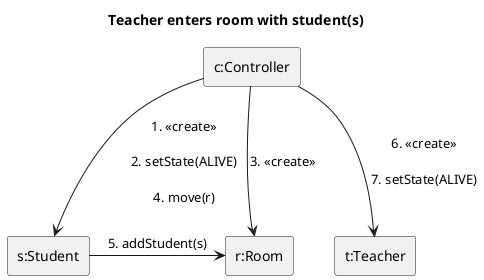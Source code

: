 @startuml teacher_enter_student
title Teacher enters room with student(s)
skinparam linestyle ortho
rectangle "c:Controller" as c
rectangle "r:Room" as r
rectangle "s:Student" as s
rectangle "t:Teacher" as t
c --> s: 1. <<create>>\n\n2. setState(ALIVE)\n\n4. move(r)
c --> t: 6. <<create>>\n\n7. setState(ALIVE)
c -> r: 3. <<create>>\t
s->r: 5. addStudent(s)
@enduml